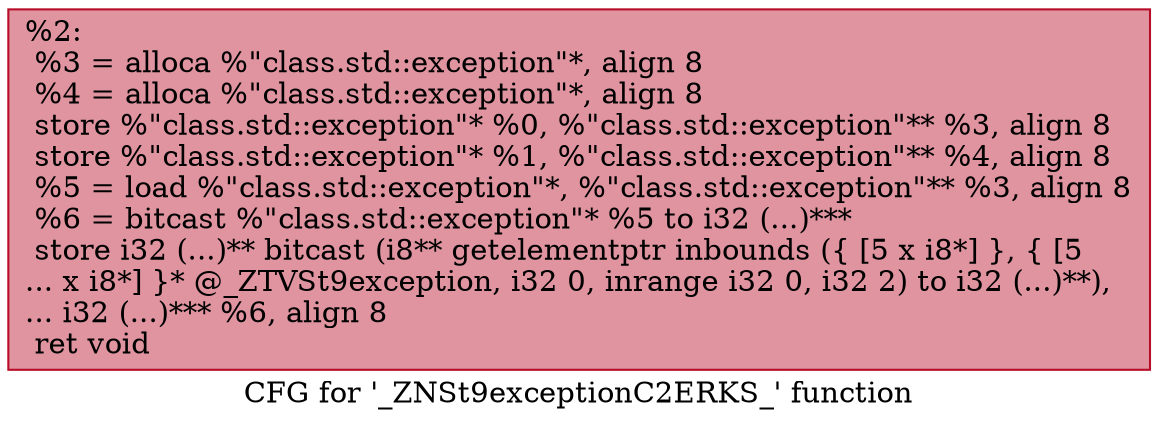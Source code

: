 digraph "CFG for '_ZNSt9exceptionC2ERKS_' function" {
	label="CFG for '_ZNSt9exceptionC2ERKS_' function";

	Node0x55aa9bb9a1e0 [shape=record,color="#b70d28ff", style=filled, fillcolor="#b70d2870",label="{%2:\l  %3 = alloca %\"class.std::exception\"*, align 8\l  %4 = alloca %\"class.std::exception\"*, align 8\l  store %\"class.std::exception\"* %0, %\"class.std::exception\"** %3, align 8\l  store %\"class.std::exception\"* %1, %\"class.std::exception\"** %4, align 8\l  %5 = load %\"class.std::exception\"*, %\"class.std::exception\"** %3, align 8\l  %6 = bitcast %\"class.std::exception\"* %5 to i32 (...)***\l  store i32 (...)** bitcast (i8** getelementptr inbounds (\{ [5 x i8*] \}, \{ [5\l... x i8*] \}* @_ZTVSt9exception, i32 0, inrange i32 0, i32 2) to i32 (...)**),\l... i32 (...)*** %6, align 8\l  ret void\l}"];
}

